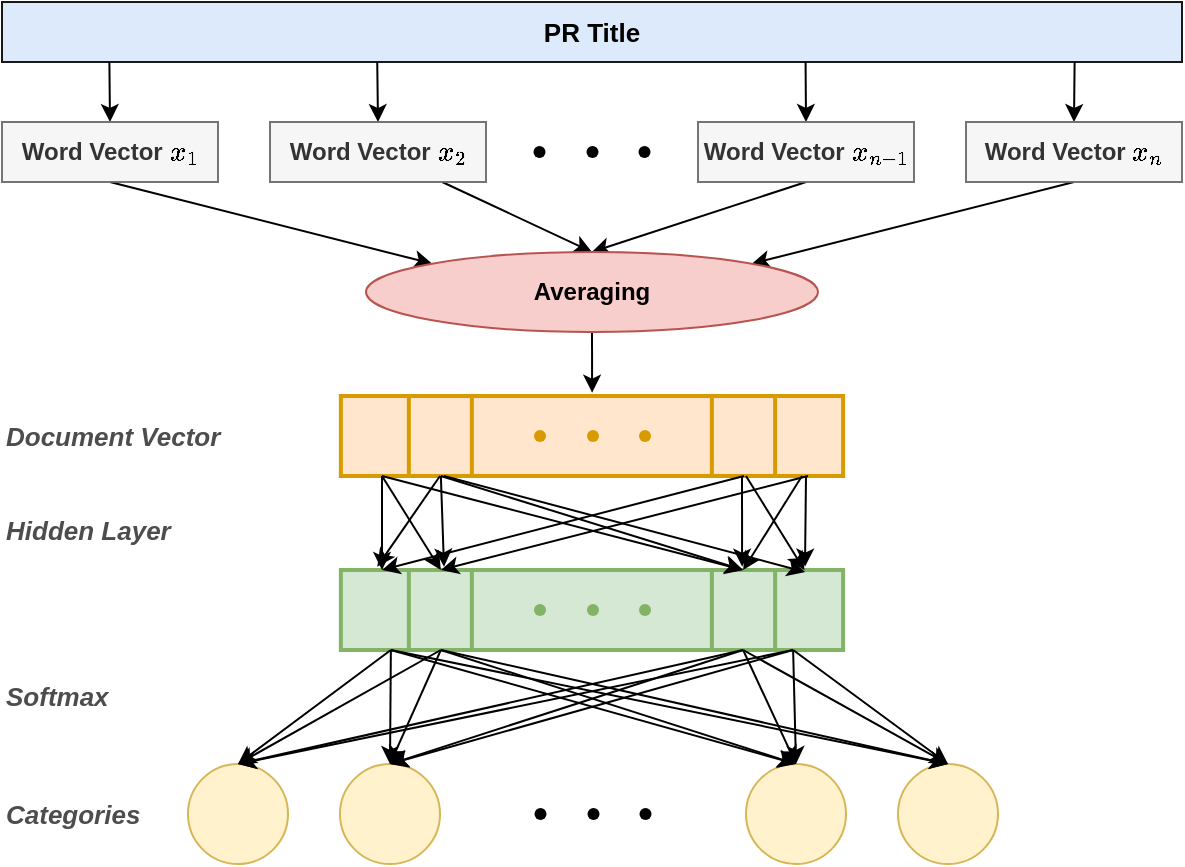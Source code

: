 <mxfile version="14.8.5" type="github">
  <diagram id="ayjJWQB346MqalPvd05N" name="Page-1">
    <mxGraphModel dx="1209" dy="693" grid="1" gridSize="10" guides="1" tooltips="1" connect="1" arrows="1" fold="1" page="1" pageScale="1" pageWidth="827" pageHeight="1169" math="0" shadow="0">
      <root>
        <mxCell id="0" />
        <mxCell id="1" parent="0" />
        <mxCell id="-fNTB-2suzKJk9UKnYij-141" value="&lt;font style=&quot;font-size: 13px&quot;&gt;PR Title&lt;/font&gt;" style="rounded=0;whiteSpace=wrap;html=1;opacity=90;fillColor=#dae8fc;fontSize=12;fontStyle=1" vertex="1" parent="1">
          <mxGeometry x="130" y="110" width="590" height="30" as="geometry" />
        </mxCell>
        <mxCell id="-fNTB-2suzKJk9UKnYij-142" value="" style="shape=waypoint;sketch=0;fillStyle=solid;size=6;pointerEvents=1;points=[];fillColor=none;resizable=0;rotatable=0;perimeter=centerPerimeter;snapToPoint=1;" vertex="1" parent="1">
          <mxGeometry x="378.75" y="165" width="40" height="40" as="geometry" />
        </mxCell>
        <mxCell id="-fNTB-2suzKJk9UKnYij-143" value="" style="shape=waypoint;sketch=0;fillStyle=solid;size=6;pointerEvents=1;points=[];fillColor=none;resizable=0;rotatable=0;perimeter=centerPerimeter;snapToPoint=1;" vertex="1" parent="1">
          <mxGeometry x="405.25" y="165" width="40" height="40" as="geometry" />
        </mxCell>
        <mxCell id="-fNTB-2suzKJk9UKnYij-144" value="" style="shape=waypoint;sketch=0;fillStyle=solid;size=6;pointerEvents=1;points=[];fillColor=none;resizable=0;rotatable=0;perimeter=centerPerimeter;snapToPoint=1;" vertex="1" parent="1">
          <mxGeometry x="431.25" y="165" width="40" height="40" as="geometry" />
        </mxCell>
        <mxCell id="-fNTB-2suzKJk9UKnYij-145" style="edgeStyle=orthogonalEdgeStyle;rounded=0;orthogonalLoop=1;jettySize=auto;html=1;exitX=0.5;exitY=0;exitDx=0;exitDy=0;entryX=0.318;entryY=0.997;entryDx=0;entryDy=0;entryPerimeter=0;startArrow=classic;startFill=1;endArrow=none;endFill=0;" edge="1" parent="1" source="-fNTB-2suzKJk9UKnYij-147" target="-fNTB-2suzKJk9UKnYij-141">
          <mxGeometry relative="1" as="geometry" />
        </mxCell>
        <mxCell id="-fNTB-2suzKJk9UKnYij-146" style="edgeStyle=none;rounded=0;orthogonalLoop=1;jettySize=auto;html=1;entryX=0.5;entryY=0;entryDx=0;entryDy=0;startArrow=none;startFill=0;endArrow=classic;endFill=1;" edge="1" parent="1" source="-fNTB-2suzKJk9UKnYij-147" target="-fNTB-2suzKJk9UKnYij-158">
          <mxGeometry relative="1" as="geometry" />
        </mxCell>
        <mxCell id="-fNTB-2suzKJk9UKnYij-147" value="&lt;font style=&quot;font-size: 12px&quot;&gt;Word Vector&amp;nbsp;&lt;/font&gt;&lt;span style=&quot;color: rgb(0 , 0 , 0)&quot;&gt;`x_{2}`&lt;/span&gt;" style="rounded=0;whiteSpace=wrap;html=1;opacity=90;fillColor=#f5f5f5;fontSize=12;fontStyle=1;strokeColor=#666666;fontColor=#333333;" vertex="1" parent="1">
          <mxGeometry x="264" y="170" width="108" height="30" as="geometry" />
        </mxCell>
        <mxCell id="-fNTB-2suzKJk9UKnYij-148" style="edgeStyle=orthogonalEdgeStyle;rounded=0;orthogonalLoop=1;jettySize=auto;html=1;exitX=0.5;exitY=0;exitDx=0;exitDy=0;entryX=0.091;entryY=1;entryDx=0;entryDy=0;entryPerimeter=0;startArrow=classic;startFill=1;endArrow=none;endFill=0;" edge="1" parent="1" source="-fNTB-2suzKJk9UKnYij-150" target="-fNTB-2suzKJk9UKnYij-141">
          <mxGeometry relative="1" as="geometry" />
        </mxCell>
        <mxCell id="-fNTB-2suzKJk9UKnYij-149" style="rounded=0;orthogonalLoop=1;jettySize=auto;html=1;exitX=0.5;exitY=1;exitDx=0;exitDy=0;startArrow=none;startFill=0;endArrow=classic;endFill=1;entryX=0;entryY=0;entryDx=0;entryDy=0;" edge="1" parent="1" source="-fNTB-2suzKJk9UKnYij-150" target="-fNTB-2suzKJk9UKnYij-158">
          <mxGeometry relative="1" as="geometry">
            <mxPoint x="310" y="256" as="targetPoint" />
          </mxGeometry>
        </mxCell>
        <mxCell id="-fNTB-2suzKJk9UKnYij-150" value="&lt;font style=&quot;font-size: 12px&quot;&gt;Word Vector&amp;nbsp;&lt;/font&gt;&lt;span style=&quot;color: rgb(0 , 0 , 0)&quot;&gt;`x_{1}`&lt;/span&gt;" style="rounded=0;whiteSpace=wrap;html=1;opacity=90;fillColor=#f5f5f5;fontSize=12;fontStyle=1;strokeColor=#666666;fontColor=#333333;" vertex="1" parent="1">
          <mxGeometry x="130" y="170" width="108" height="30" as="geometry" />
        </mxCell>
        <mxCell id="-fNTB-2suzKJk9UKnYij-151" style="edgeStyle=orthogonalEdgeStyle;rounded=0;orthogonalLoop=1;jettySize=auto;html=1;exitX=0.5;exitY=0;exitDx=0;exitDy=0;entryX=0.909;entryY=1;entryDx=0;entryDy=0;entryPerimeter=0;startArrow=classic;startFill=1;endArrow=none;endFill=0;" edge="1" parent="1" source="-fNTB-2suzKJk9UKnYij-153" target="-fNTB-2suzKJk9UKnYij-141">
          <mxGeometry relative="1" as="geometry" />
        </mxCell>
        <mxCell id="-fNTB-2suzKJk9UKnYij-152" style="edgeStyle=none;rounded=0;orthogonalLoop=1;jettySize=auto;html=1;exitX=0.5;exitY=1;exitDx=0;exitDy=0;entryX=1;entryY=0;entryDx=0;entryDy=0;startArrow=none;startFill=0;endArrow=classic;endFill=1;" edge="1" parent="1" source="-fNTB-2suzKJk9UKnYij-153" target="-fNTB-2suzKJk9UKnYij-158">
          <mxGeometry relative="1" as="geometry" />
        </mxCell>
        <mxCell id="-fNTB-2suzKJk9UKnYij-153" value="&lt;font style=&quot;font-size: 12px&quot;&gt;Word Vector&amp;nbsp;&lt;/font&gt;&lt;span style=&quot;color: rgb(0 , 0 , 0)&quot;&gt;`x_{n}`&lt;/span&gt;" style="rounded=0;whiteSpace=wrap;html=1;opacity=90;fillColor=#f5f5f5;fontSize=12;fontStyle=1;strokeColor=#666666;fontColor=#333333;" vertex="1" parent="1">
          <mxGeometry x="612" y="170" width="108" height="30" as="geometry" />
        </mxCell>
        <mxCell id="-fNTB-2suzKJk9UKnYij-154" style="edgeStyle=orthogonalEdgeStyle;rounded=0;orthogonalLoop=1;jettySize=auto;html=1;exitX=0.5;exitY=0;exitDx=0;exitDy=0;entryX=0.681;entryY=1;entryDx=0;entryDy=0;entryPerimeter=0;startArrow=classic;startFill=1;endArrow=none;endFill=0;" edge="1" parent="1" source="-fNTB-2suzKJk9UKnYij-156" target="-fNTB-2suzKJk9UKnYij-141">
          <mxGeometry relative="1" as="geometry" />
        </mxCell>
        <mxCell id="-fNTB-2suzKJk9UKnYij-155" style="edgeStyle=none;rounded=0;orthogonalLoop=1;jettySize=auto;html=1;exitX=0.5;exitY=1;exitDx=0;exitDy=0;entryX=0.5;entryY=0;entryDx=0;entryDy=0;startArrow=none;startFill=0;endArrow=classic;endFill=1;" edge="1" parent="1" source="-fNTB-2suzKJk9UKnYij-156" target="-fNTB-2suzKJk9UKnYij-158">
          <mxGeometry relative="1" as="geometry" />
        </mxCell>
        <mxCell id="-fNTB-2suzKJk9UKnYij-156" value="&lt;font style=&quot;font-size: 12px&quot;&gt;Word Vector&amp;nbsp;&lt;/font&gt;&lt;span style=&quot;color: rgb(0 , 0 , 0)&quot;&gt;`x_{n-1}`&lt;/span&gt;" style="rounded=0;whiteSpace=wrap;html=1;opacity=90;fillColor=#f5f5f5;fontSize=12;fontStyle=1;strokeColor=#666666;fontColor=#333333;" vertex="1" parent="1">
          <mxGeometry x="478" y="170" width="108" height="30" as="geometry" />
        </mxCell>
        <mxCell id="-fNTB-2suzKJk9UKnYij-157" style="edgeStyle=orthogonalEdgeStyle;rounded=0;orthogonalLoop=1;jettySize=auto;html=1;entryX=0.501;entryY=-0.042;entryDx=0;entryDy=0;entryPerimeter=0;" edge="1" parent="1" target="-fNTB-2suzKJk9UKnYij-161">
          <mxGeometry relative="1" as="geometry">
            <mxPoint x="425" y="273" as="sourcePoint" />
          </mxGeometry>
        </mxCell>
        <mxCell id="-fNTB-2suzKJk9UKnYij-158" value="&lt;b&gt;Averaging&lt;/b&gt;" style="ellipse;whiteSpace=wrap;html=1;fillColor=#f8cecc;strokeColor=#b85450;" vertex="1" parent="1">
          <mxGeometry x="312" y="235" width="226" height="40" as="geometry" />
        </mxCell>
        <mxCell id="-fNTB-2suzKJk9UKnYij-159" value="" style="strokeWidth=2;html=1;shape=mxgraph.lean_mapping.buffer_or_safety_stock;rotation=90;fillColor=#ffe6cc;strokeColor=#d79b00;" vertex="1" parent="1">
          <mxGeometry x="480.56" y="277" width="40" height="100" as="geometry" />
        </mxCell>
        <mxCell id="-fNTB-2suzKJk9UKnYij-160" value="" style="strokeWidth=2;html=1;shape=mxgraph.lean_mapping.buffer_or_safety_stock;rotation=90;fillColor=#ffe6cc;strokeColor=#d79b00;" vertex="1" parent="1">
          <mxGeometry x="329.43" y="277" width="40" height="100" as="geometry" />
        </mxCell>
        <mxCell id="-fNTB-2suzKJk9UKnYij-161" value="" style="verticalLabelPosition=bottom;verticalAlign=middle;html=1;shape=mxgraph.basic.rect;fillColor2=none;strokeWidth=2;size=20;indent=5;fontStyle=0;labelBackgroundColor=none;labelBorderColor=#000000;fillColor=#ffe6cc;strokeColor=#d79b00;" vertex="1" parent="1">
          <mxGeometry x="364.93" y="307" width="120" height="40" as="geometry" />
        </mxCell>
        <mxCell id="-fNTB-2suzKJk9UKnYij-162" value="" style="shape=waypoint;sketch=0;fillStyle=solid;size=6;pointerEvents=1;points=[];fillColor=#ffe6cc;resizable=0;rotatable=0;perimeter=centerPerimeter;snapToPoint=1;strokeColor=#d79b00;" vertex="1" parent="1">
          <mxGeometry x="379" y="307" width="40" height="40" as="geometry" />
        </mxCell>
        <mxCell id="-fNTB-2suzKJk9UKnYij-163" value="" style="shape=waypoint;sketch=0;fillStyle=solid;size=6;pointerEvents=1;points=[];fillColor=#ffe6cc;resizable=0;rotatable=0;perimeter=centerPerimeter;snapToPoint=1;strokeColor=#d79b00;" vertex="1" parent="1">
          <mxGeometry x="405.5" y="307" width="40" height="40" as="geometry" />
        </mxCell>
        <mxCell id="-fNTB-2suzKJk9UKnYij-164" value="" style="shape=waypoint;sketch=0;fillStyle=solid;size=6;pointerEvents=1;points=[];fillColor=#ffe6cc;resizable=0;rotatable=0;perimeter=centerPerimeter;snapToPoint=1;strokeColor=#d79b00;" vertex="1" parent="1">
          <mxGeometry x="431.5" y="307" width="40" height="40" as="geometry" />
        </mxCell>
        <mxCell id="-fNTB-2suzKJk9UKnYij-165" value="&lt;font color=&quot;#4d4d4d&quot; style=&quot;font-size: 13px&quot;&gt;&lt;span style=&quot;font-size: 13px&quot;&gt;Document Vector&lt;/span&gt;&lt;/font&gt;" style="text;html=1;strokeColor=none;fillColor=none;align=left;verticalAlign=middle;whiteSpace=wrap;rounded=0;labelBackgroundColor=none;fontSize=13;fontFamily=Helvetica;fontStyle=3;strokeWidth=1;flipV=1;" vertex="1" parent="1">
          <mxGeometry x="130" y="317" width="142" height="20" as="geometry" />
        </mxCell>
        <mxCell id="-fNTB-2suzKJk9UKnYij-166" value="" style="strokeWidth=2;html=1;shape=mxgraph.lean_mapping.buffer_or_safety_stock;rotation=90;fillColor=#d5e8d4;strokeColor=#82b366;" vertex="1" parent="1">
          <mxGeometry x="480.56" y="364" width="40" height="100" as="geometry" />
        </mxCell>
        <mxCell id="-fNTB-2suzKJk9UKnYij-167" value="" style="strokeWidth=2;html=1;shape=mxgraph.lean_mapping.buffer_or_safety_stock;rotation=90;fillColor=#d5e8d4;strokeColor=#82b366;" vertex="1" parent="1">
          <mxGeometry x="329.43" y="364" width="40" height="100" as="geometry" />
        </mxCell>
        <mxCell id="-fNTB-2suzKJk9UKnYij-168" value="" style="verticalLabelPosition=bottom;verticalAlign=middle;html=1;shape=mxgraph.basic.rect;fillColor2=none;strokeWidth=2;size=20;indent=5;fontStyle=0;labelBackgroundColor=none;labelBorderColor=#000000;fillColor=#d5e8d4;strokeColor=#82b366;" vertex="1" parent="1">
          <mxGeometry x="364.93" y="394" width="120" height="40" as="geometry" />
        </mxCell>
        <mxCell id="-fNTB-2suzKJk9UKnYij-169" value="" style="shape=waypoint;sketch=0;fillStyle=solid;size=6;pointerEvents=1;points=[];fillColor=#d5e8d4;resizable=0;rotatable=0;perimeter=centerPerimeter;snapToPoint=1;strokeColor=#82b366;" vertex="1" parent="1">
          <mxGeometry x="379" y="394" width="40" height="40" as="geometry" />
        </mxCell>
        <mxCell id="-fNTB-2suzKJk9UKnYij-170" value="" style="shape=waypoint;sketch=0;fillStyle=solid;size=6;pointerEvents=1;points=[];fillColor=#d5e8d4;resizable=0;rotatable=0;perimeter=centerPerimeter;snapToPoint=1;strokeColor=#82b366;" vertex="1" parent="1">
          <mxGeometry x="405.5" y="394" width="40" height="40" as="geometry" />
        </mxCell>
        <mxCell id="-fNTB-2suzKJk9UKnYij-171" value="" style="shape=waypoint;sketch=0;fillStyle=solid;size=6;pointerEvents=1;points=[];fillColor=#d5e8d4;resizable=0;rotatable=0;perimeter=centerPerimeter;snapToPoint=1;strokeColor=#82b366;" vertex="1" parent="1">
          <mxGeometry x="431.5" y="394" width="40" height="40" as="geometry" />
        </mxCell>
        <mxCell id="-fNTB-2suzKJk9UKnYij-172" value="&lt;font color=&quot;#4d4d4d&quot; style=&quot;font-size: 13px;&quot;&gt;&lt;span style=&quot;font-size: 13px;&quot;&gt;Hidden Layer&lt;/span&gt;&lt;/font&gt;" style="text;html=1;strokeColor=none;fillColor=none;align=left;verticalAlign=middle;whiteSpace=wrap;rounded=0;labelBackgroundColor=none;fontSize=13;fontFamily=Helvetica;fontStyle=3;strokeWidth=1;flipV=1;" vertex="1" parent="1">
          <mxGeometry x="130" y="364" width="142" height="20" as="geometry" />
        </mxCell>
        <mxCell id="-fNTB-2suzKJk9UKnYij-173" value="" style="endArrow=classic;html=1;fontFamily=Helvetica;fontSize=13;exitX=1;exitY=0.5;exitDx=0;exitDy=0;" edge="1" parent="1" source="-fNTB-2suzKJk9UKnYij-160">
          <mxGeometry width="50" height="50" relative="1" as="geometry">
            <mxPoint x="351.33" y="324.0" as="sourcePoint" />
            <mxPoint x="351" y="392.32" as="targetPoint" />
          </mxGeometry>
        </mxCell>
        <mxCell id="-fNTB-2suzKJk9UKnYij-174" value="" style="endArrow=classic;html=1;fontFamily=Helvetica;fontSize=13;" edge="1" parent="1">
          <mxGeometry width="50" height="50" relative="1" as="geometry">
            <mxPoint x="500" y="347" as="sourcePoint" />
            <mxPoint x="500.06" y="392.32" as="targetPoint" />
          </mxGeometry>
        </mxCell>
        <mxCell id="-fNTB-2suzKJk9UKnYij-175" value="" style="endArrow=classic;html=1;fontFamily=Helvetica;fontSize=13;" edge="1" parent="1">
          <mxGeometry width="50" height="50" relative="1" as="geometry">
            <mxPoint x="320" y="347" as="sourcePoint" />
            <mxPoint x="320" y="394" as="targetPoint" />
          </mxGeometry>
        </mxCell>
        <mxCell id="-fNTB-2suzKJk9UKnYij-176" value="" style="endArrow=classic;html=1;fontFamily=Helvetica;fontSize=13;" edge="1" parent="1">
          <mxGeometry width="50" height="50" relative="1" as="geometry">
            <mxPoint x="532" y="347" as="sourcePoint" />
            <mxPoint x="531.5" y="392.32" as="targetPoint" />
          </mxGeometry>
        </mxCell>
        <mxCell id="-fNTB-2suzKJk9UKnYij-177" value="" style="endArrow=classic;html=1;fontFamily=Helvetica;fontSize=13;entryX=0;entryY=0.5;entryDx=0;entryDy=0;" edge="1" parent="1" target="-fNTB-2suzKJk9UKnYij-167">
          <mxGeometry width="50" height="50" relative="1" as="geometry">
            <mxPoint x="320" y="347" as="sourcePoint" />
            <mxPoint x="382" y="422.32" as="targetPoint" />
          </mxGeometry>
        </mxCell>
        <mxCell id="-fNTB-2suzKJk9UKnYij-178" value="" style="endArrow=classic;html=1;fontFamily=Helvetica;fontSize=13;entryX=0;entryY=0.5;entryDx=0;entryDy=0;" edge="1" parent="1">
          <mxGeometry width="50" height="50" relative="1" as="geometry">
            <mxPoint x="502" y="347" as="sourcePoint" />
            <mxPoint x="531.21" y="394" as="targetPoint" />
          </mxGeometry>
        </mxCell>
        <mxCell id="-fNTB-2suzKJk9UKnYij-179" value="" style="endArrow=classic;html=1;fontFamily=Helvetica;fontSize=13;entryX=0;entryY=0.5;entryDx=0;entryDy=0;" edge="1" parent="1" target="-fNTB-2suzKJk9UKnYij-166">
          <mxGeometry width="50" height="50" relative="1" as="geometry">
            <mxPoint x="320" y="347" as="sourcePoint" />
            <mxPoint x="450.43" y="414" as="targetPoint" />
          </mxGeometry>
        </mxCell>
        <mxCell id="-fNTB-2suzKJk9UKnYij-180" value="" style="endArrow=classic;html=1;fontFamily=Helvetica;fontSize=13;entryX=0;entryY=0.5;entryDx=0;entryDy=0;" edge="1" parent="1">
          <mxGeometry width="50" height="50" relative="1" as="geometry">
            <mxPoint x="351" y="347" as="sourcePoint" />
            <mxPoint x="531.56" y="395" as="targetPoint" />
          </mxGeometry>
        </mxCell>
        <mxCell id="-fNTB-2suzKJk9UKnYij-181" value="" style="endArrow=classic;html=1;fontFamily=Helvetica;fontSize=13;exitX=1;exitY=0.5;exitDx=0;exitDy=0;entryX=0;entryY=0.5;entryDx=0;entryDy=0;" edge="1" parent="1" source="-fNTB-2suzKJk9UKnYij-160" target="-fNTB-2suzKJk9UKnYij-166">
          <mxGeometry width="50" height="50" relative="1" as="geometry">
            <mxPoint x="350" y="324" as="sourcePoint" />
            <mxPoint x="500" y="394" as="targetPoint" />
          </mxGeometry>
        </mxCell>
        <mxCell id="-fNTB-2suzKJk9UKnYij-182" value="" style="endArrow=classic;html=1;fontFamily=Helvetica;fontSize=13;entryX=0;entryY=0.5;entryDx=0;entryDy=0;" edge="1" parent="1" target="-fNTB-2suzKJk9UKnYij-167">
          <mxGeometry width="50" height="50" relative="1" as="geometry">
            <mxPoint x="533" y="347" as="sourcePoint" />
            <mxPoint x="530.56" y="424" as="targetPoint" />
          </mxGeometry>
        </mxCell>
        <mxCell id="-fNTB-2suzKJk9UKnYij-183" value="" style="endArrow=classic;html=1;fontFamily=Helvetica;fontSize=13;entryX=0;entryY=0.5;entryDx=0;entryDy=0;" edge="1" parent="1" target="-fNTB-2suzKJk9UKnYij-166">
          <mxGeometry width="50" height="50" relative="1" as="geometry">
            <mxPoint x="530" y="347" as="sourcePoint" />
            <mxPoint x="369.43" y="414" as="targetPoint" />
          </mxGeometry>
        </mxCell>
        <mxCell id="-fNTB-2suzKJk9UKnYij-184" value="" style="ellipse;whiteSpace=wrap;html=1;aspect=fixed;labelBackgroundColor=none;fontFamily=Helvetica;fontSize=13;strokeColor=#d6b656;strokeWidth=1;verticalAlign=middle;fillColor=#fff2cc;" vertex="1" parent="1">
          <mxGeometry x="223" y="491" width="50" height="50" as="geometry" />
        </mxCell>
        <mxCell id="-fNTB-2suzKJk9UKnYij-185" value="" style="ellipse;whiteSpace=wrap;html=1;aspect=fixed;labelBackgroundColor=none;fontFamily=Helvetica;fontSize=13;strokeColor=#d6b656;strokeWidth=1;verticalAlign=middle;fillColor=#fff2cc;" vertex="1" parent="1">
          <mxGeometry x="299" y="491" width="50" height="50" as="geometry" />
        </mxCell>
        <mxCell id="-fNTB-2suzKJk9UKnYij-186" value="" style="shape=waypoint;sketch=0;fillStyle=solid;size=6;pointerEvents=1;points=[];fillColor=none;resizable=0;rotatable=0;perimeter=centerPerimeter;snapToPoint=1;" vertex="1" parent="1">
          <mxGeometry x="379.25" y="496" width="40" height="40" as="geometry" />
        </mxCell>
        <mxCell id="-fNTB-2suzKJk9UKnYij-187" value="" style="shape=waypoint;sketch=0;fillStyle=solid;size=6;pointerEvents=1;points=[];fillColor=none;resizable=0;rotatable=0;perimeter=centerPerimeter;snapToPoint=1;" vertex="1" parent="1">
          <mxGeometry x="405.75" y="496" width="40" height="40" as="geometry" />
        </mxCell>
        <mxCell id="-fNTB-2suzKJk9UKnYij-188" value="" style="shape=waypoint;sketch=0;fillStyle=solid;size=6;pointerEvents=1;points=[];fillColor=none;resizable=0;rotatable=0;perimeter=centerPerimeter;snapToPoint=1;" vertex="1" parent="1">
          <mxGeometry x="431.75" y="496" width="40" height="40" as="geometry" />
        </mxCell>
        <mxCell id="-fNTB-2suzKJk9UKnYij-189" value="" style="ellipse;whiteSpace=wrap;html=1;aspect=fixed;labelBackgroundColor=none;fontFamily=Helvetica;fontSize=13;strokeColor=#d6b656;strokeWidth=1;verticalAlign=middle;fillColor=#fff2cc;" vertex="1" parent="1">
          <mxGeometry x="502" y="491" width="50" height="50" as="geometry" />
        </mxCell>
        <mxCell id="-fNTB-2suzKJk9UKnYij-190" value="" style="ellipse;whiteSpace=wrap;html=1;aspect=fixed;labelBackgroundColor=none;fontFamily=Helvetica;fontSize=13;strokeColor=#d6b656;strokeWidth=1;verticalAlign=middle;fillColor=#fff2cc;" vertex="1" parent="1">
          <mxGeometry x="578" y="491" width="50" height="50" as="geometry" />
        </mxCell>
        <mxCell id="-fNTB-2suzKJk9UKnYij-191" value="&lt;font color=&quot;#4d4d4d&quot; style=&quot;font-size: 13px;&quot;&gt;&lt;span style=&quot;font-size: 13px;&quot;&gt;Categories&lt;/span&gt;&lt;/font&gt;" style="text;html=1;strokeColor=none;fillColor=none;align=left;verticalAlign=middle;whiteSpace=wrap;rounded=0;labelBackgroundColor=none;fontSize=13;fontFamily=Helvetica;fontStyle=3;strokeWidth=1;flipV=1;" vertex="1" parent="1">
          <mxGeometry x="130" y="506" width="142" height="20" as="geometry" />
        </mxCell>
        <mxCell id="-fNTB-2suzKJk9UKnYij-192" value="" style="endArrow=classic;html=1;fontFamily=Helvetica;fontSize=13;" edge="1" parent="1">
          <mxGeometry width="50" height="50" relative="1" as="geometry">
            <mxPoint x="501" y="347" as="sourcePoint" />
            <mxPoint x="320" y="394" as="targetPoint" />
          </mxGeometry>
        </mxCell>
        <mxCell id="-fNTB-2suzKJk9UKnYij-193" value="" style="endArrow=classic;html=1;fontFamily=Helvetica;fontSize=13;entryX=-0.042;entryY=0.818;entryDx=0;entryDy=0;entryPerimeter=0;" edge="1" parent="1" target="-fNTB-2suzKJk9UKnYij-167">
          <mxGeometry width="50" height="50" relative="1" as="geometry">
            <mxPoint x="349" y="347" as="sourcePoint" />
            <mxPoint x="510.56" y="404" as="targetPoint" />
          </mxGeometry>
        </mxCell>
        <mxCell id="-fNTB-2suzKJk9UKnYij-194" value="" style="endArrow=classic;html=1;fontFamily=Helvetica;fontSize=13;entryX=0.5;entryY=0;entryDx=0;entryDy=0;exitX=1;exitY=0.75;exitDx=0;exitDy=0;" edge="1" parent="1" source="-fNTB-2suzKJk9UKnYij-167" target="-fNTB-2suzKJk9UKnYij-184">
          <mxGeometry width="50" height="50" relative="1" as="geometry">
            <mxPoint x="550" y="344" as="sourcePoint" />
            <mxPoint x="520.56" y="414" as="targetPoint" />
          </mxGeometry>
        </mxCell>
        <mxCell id="-fNTB-2suzKJk9UKnYij-195" value="" style="endArrow=classic;html=1;fontFamily=Helvetica;fontSize=13;entryX=0.5;entryY=0;entryDx=0;entryDy=0;exitX=1;exitY=0.75;exitDx=0;exitDy=0;" edge="1" parent="1" source="-fNTB-2suzKJk9UKnYij-167" target="-fNTB-2suzKJk9UKnYij-185">
          <mxGeometry width="50" height="50" relative="1" as="geometry">
            <mxPoint x="560" y="354" as="sourcePoint" />
            <mxPoint x="530.56" y="424" as="targetPoint" />
          </mxGeometry>
        </mxCell>
        <mxCell id="-fNTB-2suzKJk9UKnYij-196" value="" style="endArrow=classic;html=1;fontFamily=Helvetica;fontSize=13;entryX=0.5;entryY=0;entryDx=0;entryDy=0;exitX=1;exitY=0.75;exitDx=0;exitDy=0;" edge="1" parent="1" source="-fNTB-2suzKJk9UKnYij-167" target="-fNTB-2suzKJk9UKnYij-189">
          <mxGeometry width="50" height="50" relative="1" as="geometry">
            <mxPoint x="334.43" y="444" as="sourcePoint" />
            <mxPoint x="332" y="519" as="targetPoint" />
          </mxGeometry>
        </mxCell>
        <mxCell id="-fNTB-2suzKJk9UKnYij-197" value="" style="endArrow=classic;html=1;fontFamily=Helvetica;fontSize=13;entryX=0.5;entryY=0;entryDx=0;entryDy=0;exitX=1;exitY=0.75;exitDx=0;exitDy=0;" edge="1" parent="1" source="-fNTB-2suzKJk9UKnYij-167" target="-fNTB-2suzKJk9UKnYij-190">
          <mxGeometry width="50" height="50" relative="1" as="geometry">
            <mxPoint x="344.43" y="454" as="sourcePoint" />
            <mxPoint x="342" y="529" as="targetPoint" />
          </mxGeometry>
        </mxCell>
        <mxCell id="-fNTB-2suzKJk9UKnYij-198" value="" style="endArrow=classic;html=1;fontFamily=Helvetica;fontSize=13;entryX=0.5;entryY=0;entryDx=0;entryDy=0;exitX=1;exitY=0.5;exitDx=0;exitDy=0;" edge="1" parent="1" source="-fNTB-2suzKJk9UKnYij-167" target="-fNTB-2suzKJk9UKnYij-184">
          <mxGeometry width="50" height="50" relative="1" as="geometry">
            <mxPoint x="354.43" y="464" as="sourcePoint" />
            <mxPoint x="352" y="539" as="targetPoint" />
          </mxGeometry>
        </mxCell>
        <mxCell id="-fNTB-2suzKJk9UKnYij-199" value="" style="endArrow=classic;html=1;fontFamily=Helvetica;fontSize=13;entryX=0.5;entryY=0;entryDx=0;entryDy=0;exitX=1;exitY=0.5;exitDx=0;exitDy=0;" edge="1" parent="1" source="-fNTB-2suzKJk9UKnYij-167" target="-fNTB-2suzKJk9UKnYij-185">
          <mxGeometry width="50" height="50" relative="1" as="geometry">
            <mxPoint x="364.43" y="474" as="sourcePoint" />
            <mxPoint x="362" y="549" as="targetPoint" />
          </mxGeometry>
        </mxCell>
        <mxCell id="-fNTB-2suzKJk9UKnYij-200" value="" style="endArrow=classic;html=1;fontFamily=Helvetica;fontSize=13;entryX=0.5;entryY=0;entryDx=0;entryDy=0;exitX=1;exitY=0.5;exitDx=0;exitDy=0;" edge="1" parent="1" source="-fNTB-2suzKJk9UKnYij-167" target="-fNTB-2suzKJk9UKnYij-189">
          <mxGeometry width="50" height="50" relative="1" as="geometry">
            <mxPoint x="374.43" y="484" as="sourcePoint" />
            <mxPoint x="372" y="559" as="targetPoint" />
          </mxGeometry>
        </mxCell>
        <mxCell id="-fNTB-2suzKJk9UKnYij-201" value="" style="endArrow=classic;html=1;fontFamily=Helvetica;fontSize=13;entryX=0.5;entryY=0;entryDx=0;entryDy=0;exitX=1;exitY=0.5;exitDx=0;exitDy=0;" edge="1" parent="1" source="-fNTB-2suzKJk9UKnYij-167" target="-fNTB-2suzKJk9UKnYij-190">
          <mxGeometry width="50" height="50" relative="1" as="geometry">
            <mxPoint x="384.43" y="494" as="sourcePoint" />
            <mxPoint x="382" y="569" as="targetPoint" />
          </mxGeometry>
        </mxCell>
        <mxCell id="-fNTB-2suzKJk9UKnYij-202" value="" style="endArrow=classic;html=1;fontFamily=Helvetica;fontSize=13;entryX=0.5;entryY=0;entryDx=0;entryDy=0;exitX=1;exitY=0.5;exitDx=0;exitDy=0;" edge="1" parent="1" source="-fNTB-2suzKJk9UKnYij-166" target="-fNTB-2suzKJk9UKnYij-184">
          <mxGeometry width="50" height="50" relative="1" as="geometry">
            <mxPoint x="394.43" y="504" as="sourcePoint" />
            <mxPoint x="392" y="579" as="targetPoint" />
          </mxGeometry>
        </mxCell>
        <mxCell id="-fNTB-2suzKJk9UKnYij-203" value="" style="endArrow=classic;html=1;fontFamily=Helvetica;fontSize=13;entryX=0.5;entryY=0;entryDx=0;entryDy=0;exitX=1;exitY=0.5;exitDx=0;exitDy=0;" edge="1" parent="1" source="-fNTB-2suzKJk9UKnYij-166" target="-fNTB-2suzKJk9UKnYij-185">
          <mxGeometry width="50" height="50" relative="1" as="geometry">
            <mxPoint x="404.43" y="514" as="sourcePoint" />
            <mxPoint x="402" y="589" as="targetPoint" />
          </mxGeometry>
        </mxCell>
        <mxCell id="-fNTB-2suzKJk9UKnYij-204" value="" style="endArrow=classic;html=1;fontFamily=Helvetica;fontSize=13;entryX=0.5;entryY=0;entryDx=0;entryDy=0;exitX=1;exitY=0.5;exitDx=0;exitDy=0;" edge="1" parent="1" source="-fNTB-2suzKJk9UKnYij-166" target="-fNTB-2suzKJk9UKnYij-189">
          <mxGeometry width="50" height="50" relative="1" as="geometry">
            <mxPoint x="414.43" y="524" as="sourcePoint" />
            <mxPoint x="412" y="599" as="targetPoint" />
          </mxGeometry>
        </mxCell>
        <mxCell id="-fNTB-2suzKJk9UKnYij-205" value="" style="endArrow=classic;html=1;fontFamily=Helvetica;fontSize=13;entryX=0.5;entryY=0;entryDx=0;entryDy=0;exitX=1;exitY=0.5;exitDx=0;exitDy=0;" edge="1" parent="1" source="-fNTB-2suzKJk9UKnYij-166" target="-fNTB-2suzKJk9UKnYij-190">
          <mxGeometry width="50" height="50" relative="1" as="geometry">
            <mxPoint x="424.43" y="534" as="sourcePoint" />
            <mxPoint x="422" y="609" as="targetPoint" />
          </mxGeometry>
        </mxCell>
        <mxCell id="-fNTB-2suzKJk9UKnYij-206" value="" style="endArrow=classic;html=1;fontFamily=Helvetica;fontSize=13;entryX=0.5;entryY=0;entryDx=0;entryDy=0;exitX=1;exitY=0.25;exitDx=0;exitDy=0;" edge="1" parent="1" source="-fNTB-2suzKJk9UKnYij-166" target="-fNTB-2suzKJk9UKnYij-184">
          <mxGeometry width="50" height="50" relative="1" as="geometry">
            <mxPoint x="640" y="474" as="sourcePoint" />
            <mxPoint x="310" y="574" as="targetPoint" />
          </mxGeometry>
        </mxCell>
        <mxCell id="-fNTB-2suzKJk9UKnYij-207" value="" style="endArrow=classic;html=1;fontFamily=Helvetica;fontSize=13;entryX=0.5;entryY=0;entryDx=0;entryDy=0;exitX=1;exitY=0.25;exitDx=0;exitDy=0;" edge="1" parent="1" source="-fNTB-2suzKJk9UKnYij-166" target="-fNTB-2suzKJk9UKnYij-189">
          <mxGeometry width="50" height="50" relative="1" as="geometry">
            <mxPoint x="444.43" y="554" as="sourcePoint" />
            <mxPoint x="442" y="629" as="targetPoint" />
          </mxGeometry>
        </mxCell>
        <mxCell id="-fNTB-2suzKJk9UKnYij-208" value="" style="endArrow=classic;html=1;fontFamily=Helvetica;fontSize=13;entryX=0.5;entryY=0;entryDx=0;entryDy=0;exitX=1;exitY=0.25;exitDx=0;exitDy=0;" edge="1" parent="1" source="-fNTB-2suzKJk9UKnYij-166" target="-fNTB-2suzKJk9UKnYij-190">
          <mxGeometry width="50" height="50" relative="1" as="geometry">
            <mxPoint x="454.43" y="564" as="sourcePoint" />
            <mxPoint x="452" y="639" as="targetPoint" />
          </mxGeometry>
        </mxCell>
        <mxCell id="-fNTB-2suzKJk9UKnYij-209" value="" style="endArrow=classic;html=1;fontFamily=Helvetica;fontSize=13;entryX=0.5;entryY=0;entryDx=0;entryDy=0;exitX=1;exitY=0.25;exitDx=0;exitDy=0;" edge="1" parent="1" source="-fNTB-2suzKJk9UKnYij-166" target="-fNTB-2suzKJk9UKnYij-185">
          <mxGeometry width="50" height="50" relative="1" as="geometry">
            <mxPoint x="464.43" y="574" as="sourcePoint" />
            <mxPoint x="462" y="649" as="targetPoint" />
          </mxGeometry>
        </mxCell>
        <mxCell id="-fNTB-2suzKJk9UKnYij-210" value="&lt;font color=&quot;#4d4d4d&quot; style=&quot;font-size: 13px&quot;&gt;&lt;span style=&quot;font-size: 13px&quot;&gt;Softmax&lt;/span&gt;&lt;/font&gt;" style="text;html=1;strokeColor=none;fillColor=none;align=left;verticalAlign=middle;whiteSpace=wrap;rounded=0;labelBackgroundColor=none;fontSize=13;fontFamily=Helvetica;fontStyle=3;strokeWidth=1;flipV=1;" vertex="1" parent="1">
          <mxGeometry x="130" y="447" width="142" height="20" as="geometry" />
        </mxCell>
      </root>
    </mxGraphModel>
  </diagram>
</mxfile>

